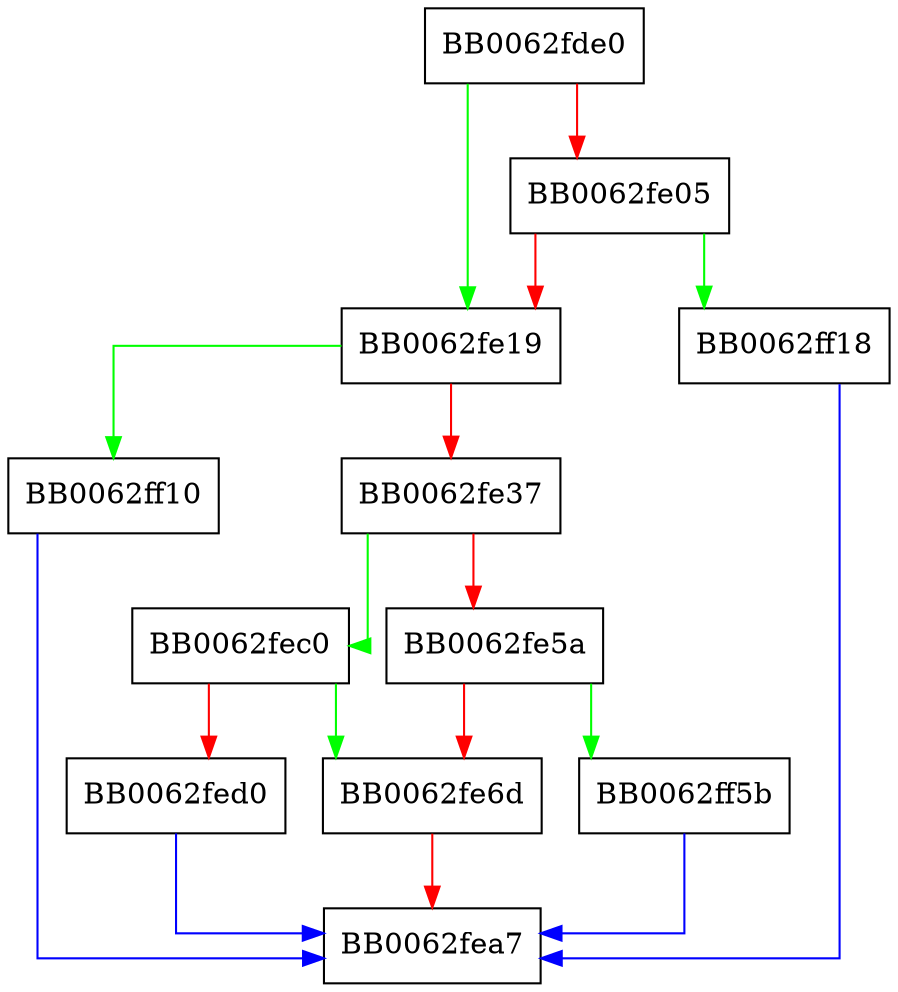 digraph RAND_write_file {
  node [shape="box"];
  graph [splines=ortho];
  BB0062fde0 -> BB0062fe19 [color="green"];
  BB0062fde0 -> BB0062fe05 [color="red"];
  BB0062fe05 -> BB0062ff18 [color="green"];
  BB0062fe05 -> BB0062fe19 [color="red"];
  BB0062fe19 -> BB0062ff10 [color="green"];
  BB0062fe19 -> BB0062fe37 [color="red"];
  BB0062fe37 -> BB0062fec0 [color="green"];
  BB0062fe37 -> BB0062fe5a [color="red"];
  BB0062fe5a -> BB0062ff5b [color="green"];
  BB0062fe5a -> BB0062fe6d [color="red"];
  BB0062fe6d -> BB0062fea7 [color="red"];
  BB0062fec0 -> BB0062fe6d [color="green"];
  BB0062fec0 -> BB0062fed0 [color="red"];
  BB0062fed0 -> BB0062fea7 [color="blue"];
  BB0062ff10 -> BB0062fea7 [color="blue"];
  BB0062ff18 -> BB0062fea7 [color="blue"];
  BB0062ff5b -> BB0062fea7 [color="blue"];
}